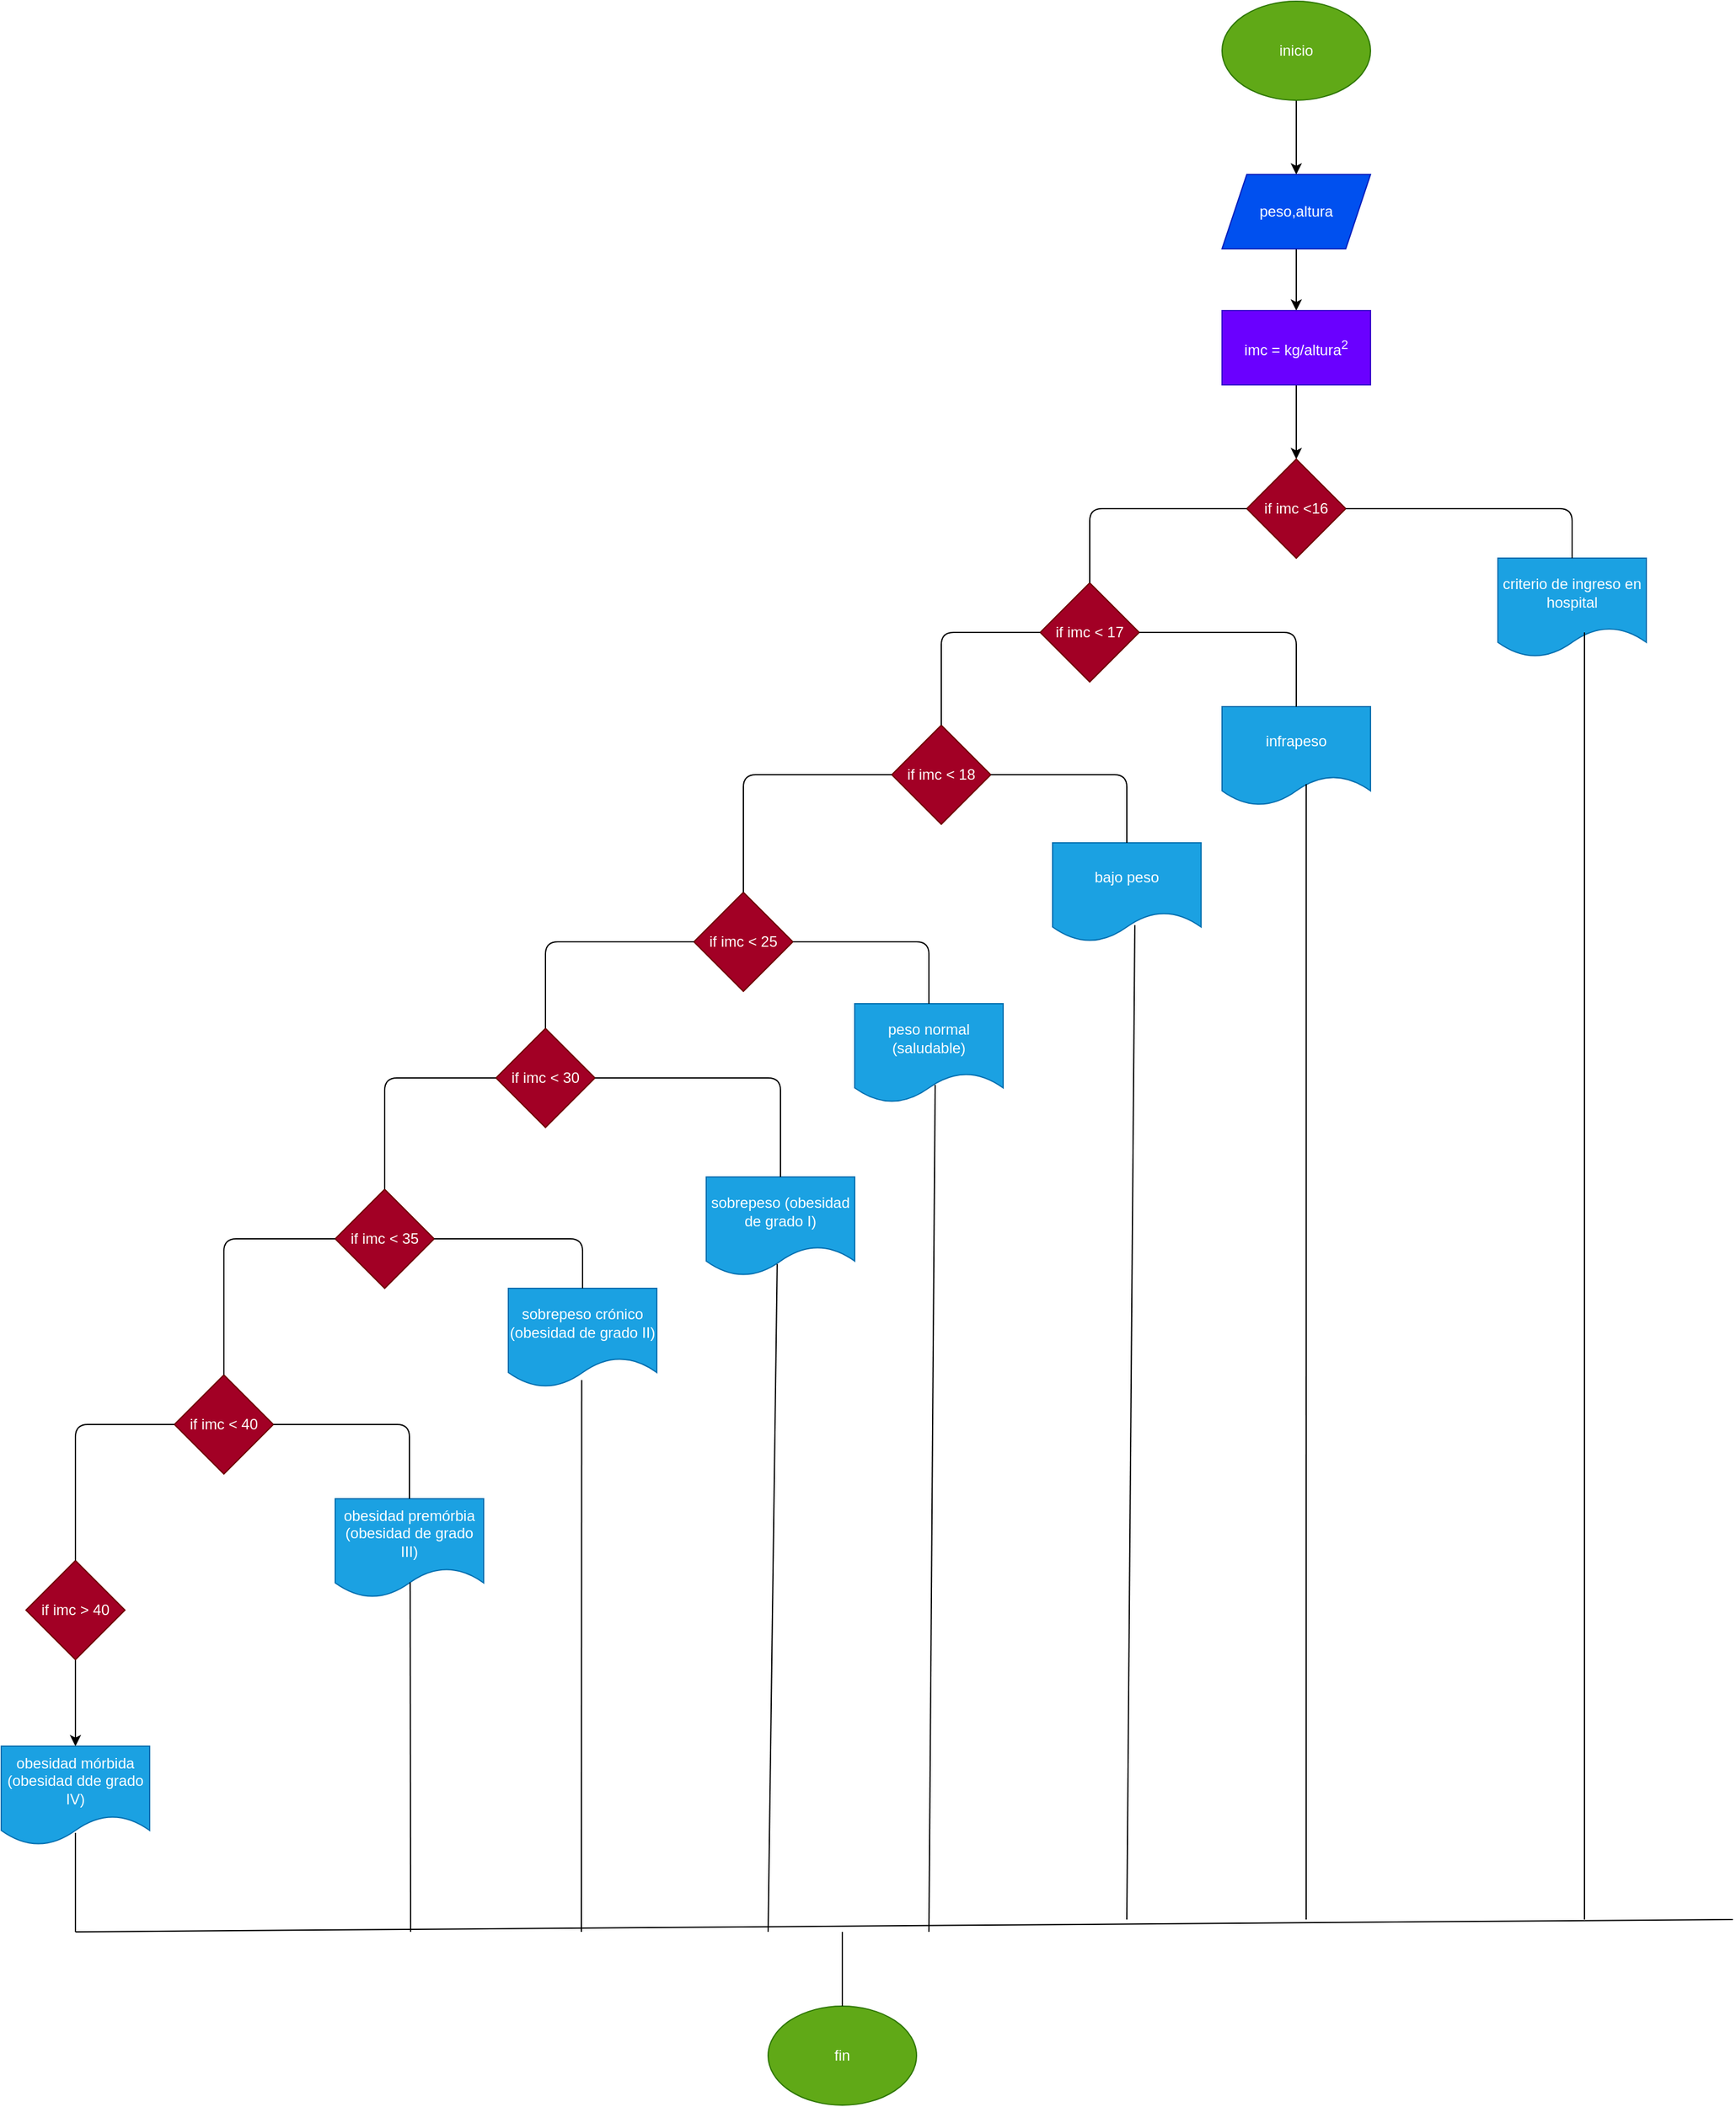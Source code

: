 <mxfile>
    <diagram id="6eb0NdipxwUF4N35Vc1P" name="Página-1">
        <mxGraphModel dx="1773" dy="587" grid="1" gridSize="10" guides="1" tooltips="1" connect="1" arrows="1" fold="1" page="1" pageScale="1" pageWidth="827" pageHeight="1169" math="0" shadow="0">
            <root>
                <mxCell id="0"/>
                <mxCell id="1" parent="0"/>
                <mxCell id="5" value="" style="edgeStyle=none;html=1;" edge="1" parent="1" source="2" target="4">
                    <mxGeometry relative="1" as="geometry"/>
                </mxCell>
                <mxCell id="2" value="inicio" style="ellipse;whiteSpace=wrap;html=1;fillColor=#60a917;fontColor=#ffffff;strokeColor=#2D7600;" vertex="1" parent="1">
                    <mxGeometry x="707" width="120" height="80" as="geometry"/>
                </mxCell>
                <mxCell id="7" value="" style="edgeStyle=none;html=1;" edge="1" parent="1" source="4" target="6">
                    <mxGeometry relative="1" as="geometry"/>
                </mxCell>
                <mxCell id="4" value="peso,altura" style="shape=parallelogram;perimeter=parallelogramPerimeter;whiteSpace=wrap;html=1;fixedSize=1;fillColor=#0050ef;fontColor=#ffffff;strokeColor=#001DBC;" vertex="1" parent="1">
                    <mxGeometry x="707" y="140" width="120" height="60" as="geometry"/>
                </mxCell>
                <mxCell id="9" value="" style="edgeStyle=none;html=1;" edge="1" parent="1" source="6" target="8">
                    <mxGeometry relative="1" as="geometry"/>
                </mxCell>
                <mxCell id="6" value="imc = kg/altura&lt;sup&gt;2&lt;/sup&gt;" style="rounded=0;whiteSpace=wrap;html=1;fillColor=#6a00ff;fontColor=#ffffff;strokeColor=#3700CC;" vertex="1" parent="1">
                    <mxGeometry x="707" y="250" width="120" height="60" as="geometry"/>
                </mxCell>
                <mxCell id="8" value="if imc &amp;lt;16" style="rhombus;whiteSpace=wrap;html=1;fillColor=#a20025;fontColor=#ffffff;strokeColor=#6F0000;" vertex="1" parent="1">
                    <mxGeometry x="727" y="370" width="80" height="80" as="geometry"/>
                </mxCell>
                <mxCell id="10" value="criterio de ingreso en hospital" style="shape=document;whiteSpace=wrap;html=1;boundedLbl=1;fillColor=#1ba1e2;fontColor=#ffffff;strokeColor=#006EAF;" vertex="1" parent="1">
                    <mxGeometry x="930" y="450" width="120" height="80" as="geometry"/>
                </mxCell>
                <mxCell id="11" value="" style="endArrow=none;html=1;entryX=0.5;entryY=0;entryDx=0;entryDy=0;exitX=1;exitY=0.5;exitDx=0;exitDy=0;" edge="1" parent="1" source="8" target="10">
                    <mxGeometry width="50" height="50" relative="1" as="geometry">
                        <mxPoint x="760" y="410" as="sourcePoint"/>
                        <mxPoint x="810" y="360" as="targetPoint"/>
                        <Array as="points">
                            <mxPoint x="990" y="410"/>
                        </Array>
                    </mxGeometry>
                </mxCell>
                <mxCell id="12" value="if imc &amp;lt; 17" style="rhombus;whiteSpace=wrap;html=1;fillColor=#a20025;fontColor=#ffffff;strokeColor=#6F0000;" vertex="1" parent="1">
                    <mxGeometry x="560" y="470" width="80" height="80" as="geometry"/>
                </mxCell>
                <mxCell id="13" value="" style="endArrow=none;html=1;entryX=0;entryY=0.5;entryDx=0;entryDy=0;exitX=0.5;exitY=0;exitDx=0;exitDy=0;" edge="1" parent="1" source="12" target="8">
                    <mxGeometry width="50" height="50" relative="1" as="geometry">
                        <mxPoint x="760" y="530" as="sourcePoint"/>
                        <mxPoint x="810" y="480" as="targetPoint"/>
                        <Array as="points">
                            <mxPoint x="600" y="410"/>
                        </Array>
                    </mxGeometry>
                </mxCell>
                <mxCell id="14" value="infrapeso" style="shape=document;whiteSpace=wrap;html=1;boundedLbl=1;fillColor=#1ba1e2;fontColor=#ffffff;strokeColor=#006EAF;" vertex="1" parent="1">
                    <mxGeometry x="707" y="570" width="120" height="80" as="geometry"/>
                </mxCell>
                <mxCell id="15" value="" style="endArrow=none;html=1;entryX=1;entryY=0.5;entryDx=0;entryDy=0;exitX=0.5;exitY=0;exitDx=0;exitDy=0;" edge="1" parent="1" source="14" target="12">
                    <mxGeometry width="50" height="50" relative="1" as="geometry">
                        <mxPoint x="760" y="530" as="sourcePoint"/>
                        <mxPoint x="810" y="480" as="targetPoint"/>
                        <Array as="points">
                            <mxPoint x="767" y="510"/>
                        </Array>
                    </mxGeometry>
                </mxCell>
                <mxCell id="16" value="if imc &amp;lt; 18" style="rhombus;whiteSpace=wrap;html=1;fillColor=#a20025;fontColor=#ffffff;strokeColor=#6F0000;" vertex="1" parent="1">
                    <mxGeometry x="440" y="585" width="80" height="80" as="geometry"/>
                </mxCell>
                <mxCell id="17" value="" style="endArrow=none;html=1;entryX=0;entryY=0.5;entryDx=0;entryDy=0;exitX=0.5;exitY=0;exitDx=0;exitDy=0;" edge="1" parent="1" source="16" target="12">
                    <mxGeometry width="50" height="50" relative="1" as="geometry">
                        <mxPoint x="650" y="620" as="sourcePoint"/>
                        <mxPoint x="700" y="570" as="targetPoint"/>
                        <Array as="points">
                            <mxPoint x="480" y="510"/>
                        </Array>
                    </mxGeometry>
                </mxCell>
                <mxCell id="18" value="bajo peso" style="shape=document;whiteSpace=wrap;html=1;boundedLbl=1;fillColor=#1ba1e2;fontColor=#ffffff;strokeColor=#006EAF;" vertex="1" parent="1">
                    <mxGeometry x="570" y="680" width="120" height="80" as="geometry"/>
                </mxCell>
                <mxCell id="19" value="if imc &amp;lt; 25" style="rhombus;whiteSpace=wrap;html=1;fillColor=#a20025;fontColor=#ffffff;strokeColor=#6F0000;" vertex="1" parent="1">
                    <mxGeometry x="280" y="720" width="80" height="80" as="geometry"/>
                </mxCell>
                <mxCell id="20" value="peso normal (saludable)" style="shape=document;whiteSpace=wrap;html=1;boundedLbl=1;fillColor=#1ba1e2;fontColor=#ffffff;strokeColor=#006EAF;" vertex="1" parent="1">
                    <mxGeometry x="410" y="810" width="120" height="80" as="geometry"/>
                </mxCell>
                <mxCell id="21" value="if imc &amp;lt; 30" style="rhombus;whiteSpace=wrap;html=1;fillColor=#a20025;fontColor=#ffffff;strokeColor=#6F0000;" vertex="1" parent="1">
                    <mxGeometry x="120" y="830" width="80" height="80" as="geometry"/>
                </mxCell>
                <mxCell id="22" value="sobrepeso (obesidad de grado I)" style="shape=document;whiteSpace=wrap;html=1;boundedLbl=1;fillColor=#1ba1e2;fontColor=#ffffff;strokeColor=#006EAF;" vertex="1" parent="1">
                    <mxGeometry x="290" y="950" width="120" height="80" as="geometry"/>
                </mxCell>
                <mxCell id="23" value="if imc &amp;lt; 35" style="rhombus;whiteSpace=wrap;html=1;fillColor=#a20025;fontColor=#ffffff;strokeColor=#6F0000;" vertex="1" parent="1">
                    <mxGeometry x="-10" y="960" width="80" height="80" as="geometry"/>
                </mxCell>
                <mxCell id="24" value="sobrepeso crónico (obesidad de grado II)" style="shape=document;whiteSpace=wrap;html=1;boundedLbl=1;fillColor=#1ba1e2;fontColor=#ffffff;strokeColor=#006EAF;" vertex="1" parent="1">
                    <mxGeometry x="130" y="1040" width="120" height="80" as="geometry"/>
                </mxCell>
                <mxCell id="25" value="if imc &amp;lt; 40" style="rhombus;whiteSpace=wrap;html=1;fillColor=#a20025;fontColor=#ffffff;strokeColor=#6F0000;" vertex="1" parent="1">
                    <mxGeometry x="-140" y="1110" width="80" height="80" as="geometry"/>
                </mxCell>
                <mxCell id="26" value="obesidad premórbia (obesidad de grado III)" style="shape=document;whiteSpace=wrap;html=1;boundedLbl=1;fillColor=#1ba1e2;fontColor=#ffffff;strokeColor=#006EAF;" vertex="1" parent="1">
                    <mxGeometry x="-10" y="1210" width="120" height="80" as="geometry"/>
                </mxCell>
                <mxCell id="30" value="" style="edgeStyle=none;html=1;" edge="1" parent="1" source="27" target="29">
                    <mxGeometry relative="1" as="geometry"/>
                </mxCell>
                <mxCell id="27" value="if imc &amp;gt; 40" style="rhombus;whiteSpace=wrap;html=1;fillColor=#a20025;fontColor=#ffffff;strokeColor=#6F0000;" vertex="1" parent="1">
                    <mxGeometry x="-260" y="1260" width="80" height="80" as="geometry"/>
                </mxCell>
                <mxCell id="28" value="" style="endArrow=none;html=1;entryX=0;entryY=0.5;entryDx=0;entryDy=0;exitX=0.5;exitY=0;exitDx=0;exitDy=0;" edge="1" parent="1" source="27" target="25">
                    <mxGeometry width="50" height="50" relative="1" as="geometry">
                        <mxPoint x="-80" y="1240" as="sourcePoint"/>
                        <mxPoint x="-30" y="1190" as="targetPoint"/>
                        <Array as="points">
                            <mxPoint x="-220" y="1150"/>
                        </Array>
                    </mxGeometry>
                </mxCell>
                <mxCell id="29" value="obesidad mórbida (obesidad dde grado IV)" style="shape=document;whiteSpace=wrap;html=1;boundedLbl=1;fillColor=#1ba1e2;fontColor=#ffffff;strokeColor=#006EAF;" vertex="1" parent="1">
                    <mxGeometry x="-280" y="1410" width="120" height="80" as="geometry"/>
                </mxCell>
                <mxCell id="31" value="" style="endArrow=none;html=1;entryX=0;entryY=0.5;entryDx=0;entryDy=0;exitX=0.5;exitY=0;exitDx=0;exitDy=0;" edge="1" parent="1" source="25" target="23">
                    <mxGeometry width="50" height="50" relative="1" as="geometry">
                        <mxPoint x="410" y="1280" as="sourcePoint"/>
                        <mxPoint x="460" y="1230" as="targetPoint"/>
                        <Array as="points">
                            <mxPoint x="-100" y="1000"/>
                        </Array>
                    </mxGeometry>
                </mxCell>
                <mxCell id="32" value="" style="endArrow=none;html=1;entryX=0;entryY=0.5;entryDx=0;entryDy=0;exitX=0.5;exitY=0;exitDx=0;exitDy=0;" edge="1" parent="1" source="23" target="21">
                    <mxGeometry width="50" height="50" relative="1" as="geometry">
                        <mxPoint x="410" y="1280" as="sourcePoint"/>
                        <mxPoint x="460" y="1230" as="targetPoint"/>
                        <Array as="points">
                            <mxPoint x="30" y="870"/>
                        </Array>
                    </mxGeometry>
                </mxCell>
                <mxCell id="33" value="" style="endArrow=none;html=1;entryX=0;entryY=0.5;entryDx=0;entryDy=0;exitX=0.5;exitY=0;exitDx=0;exitDy=0;" edge="1" parent="1" source="21" target="19">
                    <mxGeometry width="50" height="50" relative="1" as="geometry">
                        <mxPoint x="410" y="1280" as="sourcePoint"/>
                        <mxPoint x="460" y="1230" as="targetPoint"/>
                        <Array as="points">
                            <mxPoint x="160" y="760"/>
                        </Array>
                    </mxGeometry>
                </mxCell>
                <mxCell id="34" value="" style="endArrow=none;html=1;entryX=0;entryY=0.5;entryDx=0;entryDy=0;exitX=0.5;exitY=0;exitDx=0;exitDy=0;" edge="1" parent="1" source="19" target="16">
                    <mxGeometry width="50" height="50" relative="1" as="geometry">
                        <mxPoint x="950" y="580" as="sourcePoint"/>
                        <mxPoint x="1000" y="530" as="targetPoint"/>
                        <Array as="points">
                            <mxPoint x="320" y="625"/>
                        </Array>
                    </mxGeometry>
                </mxCell>
                <mxCell id="35" value="" style="endArrow=none;html=1;entryX=1;entryY=0.5;entryDx=0;entryDy=0;" edge="1" parent="1" target="16">
                    <mxGeometry width="50" height="50" relative="1" as="geometry">
                        <mxPoint x="630" y="680" as="sourcePoint"/>
                        <mxPoint x="850" y="710" as="targetPoint"/>
                        <Array as="points">
                            <mxPoint x="630" y="625"/>
                        </Array>
                    </mxGeometry>
                </mxCell>
                <mxCell id="36" value="" style="endArrow=none;html=1;entryX=1;entryY=0.5;entryDx=0;entryDy=0;exitX=0.5;exitY=0;exitDx=0;exitDy=0;" edge="1" parent="1" source="20" target="19">
                    <mxGeometry width="50" height="50" relative="1" as="geometry">
                        <mxPoint x="410" y="850" as="sourcePoint"/>
                        <mxPoint x="460" y="800" as="targetPoint"/>
                        <Array as="points">
                            <mxPoint x="470" y="760"/>
                        </Array>
                    </mxGeometry>
                </mxCell>
                <mxCell id="37" value="" style="endArrow=none;html=1;entryX=1;entryY=0.5;entryDx=0;entryDy=0;exitX=0.5;exitY=0;exitDx=0;exitDy=0;" edge="1" parent="1" source="22" target="21">
                    <mxGeometry width="50" height="50" relative="1" as="geometry">
                        <mxPoint x="260" y="980" as="sourcePoint"/>
                        <mxPoint x="310" y="930" as="targetPoint"/>
                        <Array as="points">
                            <mxPoint x="350" y="870"/>
                        </Array>
                    </mxGeometry>
                </mxCell>
                <mxCell id="38" value="" style="endArrow=none;html=1;entryX=1;entryY=0.5;entryDx=0;entryDy=0;exitX=0.5;exitY=0;exitDx=0;exitDy=0;" edge="1" parent="1" source="24" target="23">
                    <mxGeometry width="50" height="50" relative="1" as="geometry">
                        <mxPoint x="60" y="1120" as="sourcePoint"/>
                        <mxPoint x="80" y="1000" as="targetPoint"/>
                        <Array as="points">
                            <mxPoint x="190" y="1000"/>
                        </Array>
                    </mxGeometry>
                </mxCell>
                <mxCell id="39" value="" style="endArrow=none;html=1;entryX=1;entryY=0.5;entryDx=0;entryDy=0;exitX=0.5;exitY=0;exitDx=0;exitDy=0;" edge="1" parent="1" source="26" target="25">
                    <mxGeometry width="50" height="50" relative="1" as="geometry">
                        <mxPoint x="-30" y="1260" as="sourcePoint"/>
                        <mxPoint x="20" y="1210" as="targetPoint"/>
                        <Array as="points">
                            <mxPoint x="50" y="1150"/>
                        </Array>
                    </mxGeometry>
                </mxCell>
                <mxCell id="40" value="" style="endArrow=none;html=1;" edge="1" parent="1">
                    <mxGeometry width="50" height="50" relative="1" as="geometry">
                        <mxPoint x="-220" y="1560" as="sourcePoint"/>
                        <mxPoint x="-220" y="1480" as="targetPoint"/>
                    </mxGeometry>
                </mxCell>
                <mxCell id="41" value="" style="endArrow=none;html=1;" edge="1" parent="1">
                    <mxGeometry width="50" height="50" relative="1" as="geometry">
                        <mxPoint x="-220" y="1560" as="sourcePoint"/>
                        <mxPoint x="1120" y="1550" as="targetPoint"/>
                    </mxGeometry>
                </mxCell>
                <mxCell id="42" value="" style="endArrow=none;html=1;" edge="1" parent="1">
                    <mxGeometry width="50" height="50" relative="1" as="geometry">
                        <mxPoint x="1000" y="1550" as="sourcePoint"/>
                        <mxPoint x="1000" y="510" as="targetPoint"/>
                    </mxGeometry>
                </mxCell>
                <mxCell id="43" value="" style="endArrow=none;html=1;entryX=0.505;entryY=0.845;entryDx=0;entryDy=0;entryPerimeter=0;" edge="1" parent="1" target="26">
                    <mxGeometry width="50" height="50" relative="1" as="geometry">
                        <mxPoint x="51" y="1560" as="sourcePoint"/>
                        <mxPoint x="260" y="1360" as="targetPoint"/>
                    </mxGeometry>
                </mxCell>
                <mxCell id="47" value="" style="endArrow=none;html=1;entryX=0.494;entryY=0.926;entryDx=0;entryDy=0;entryPerimeter=0;" edge="1" parent="1" target="24">
                    <mxGeometry width="50" height="50" relative="1" as="geometry">
                        <mxPoint x="189" y="1560" as="sourcePoint"/>
                        <mxPoint x="240" y="1310" as="targetPoint"/>
                    </mxGeometry>
                </mxCell>
                <mxCell id="48" value="" style="endArrow=none;html=1;entryX=0.478;entryY=0.879;entryDx=0;entryDy=0;entryPerimeter=0;" edge="1" parent="1" target="22">
                    <mxGeometry width="50" height="50" relative="1" as="geometry">
                        <mxPoint x="340" y="1560" as="sourcePoint"/>
                        <mxPoint x="690" y="1250" as="targetPoint"/>
                    </mxGeometry>
                </mxCell>
                <mxCell id="50" value="" style="endArrow=none;html=1;entryX=0.542;entryY=0.821;entryDx=0;entryDy=0;entryPerimeter=0;" edge="1" parent="1" target="20">
                    <mxGeometry width="50" height="50" relative="1" as="geometry">
                        <mxPoint x="470" y="1560" as="sourcePoint"/>
                        <mxPoint x="770" y="1000" as="targetPoint"/>
                    </mxGeometry>
                </mxCell>
                <mxCell id="51" value="" style="endArrow=none;html=1;entryX=0.554;entryY=0.831;entryDx=0;entryDy=0;entryPerimeter=0;" edge="1" parent="1" target="18">
                    <mxGeometry width="50" height="50" relative="1" as="geometry">
                        <mxPoint x="630" y="1550" as="sourcePoint"/>
                        <mxPoint x="640" y="890" as="targetPoint"/>
                    </mxGeometry>
                </mxCell>
                <mxCell id="52" value="" style="endArrow=none;html=1;entryX=0.567;entryY=0.783;entryDx=0;entryDy=0;entryPerimeter=0;" edge="1" parent="1" target="14">
                    <mxGeometry width="50" height="50" relative="1" as="geometry">
                        <mxPoint x="775" y="1550" as="sourcePoint"/>
                        <mxPoint x="640" y="730" as="targetPoint"/>
                    </mxGeometry>
                </mxCell>
                <mxCell id="53" value="fin" style="ellipse;whiteSpace=wrap;html=1;fillColor=#60a917;fontColor=#ffffff;strokeColor=#2D7600;" vertex="1" parent="1">
                    <mxGeometry x="340" y="1620" width="120" height="80" as="geometry"/>
                </mxCell>
                <mxCell id="54" value="" style="endArrow=none;html=1;exitX=0.5;exitY=0;exitDx=0;exitDy=0;" edge="1" parent="1" source="53">
                    <mxGeometry width="50" height="50" relative="1" as="geometry">
                        <mxPoint x="400" y="1550" as="sourcePoint"/>
                        <mxPoint x="400" y="1560" as="targetPoint"/>
                    </mxGeometry>
                </mxCell>
            </root>
        </mxGraphModel>
    </diagram>
</mxfile>